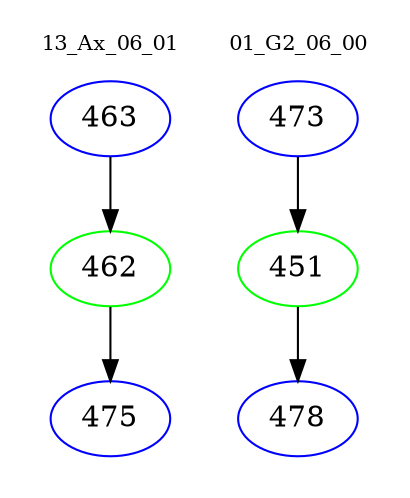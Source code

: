 digraph{
subgraph cluster_0 {
color = white
label = "13_Ax_06_01";
fontsize=10;
T0_463 [label="463", color="blue"]
T0_463 -> T0_462 [color="black"]
T0_462 [label="462", color="green"]
T0_462 -> T0_475 [color="black"]
T0_475 [label="475", color="blue"]
}
subgraph cluster_1 {
color = white
label = "01_G2_06_00";
fontsize=10;
T1_473 [label="473", color="blue"]
T1_473 -> T1_451 [color="black"]
T1_451 [label="451", color="green"]
T1_451 -> T1_478 [color="black"]
T1_478 [label="478", color="blue"]
}
}
